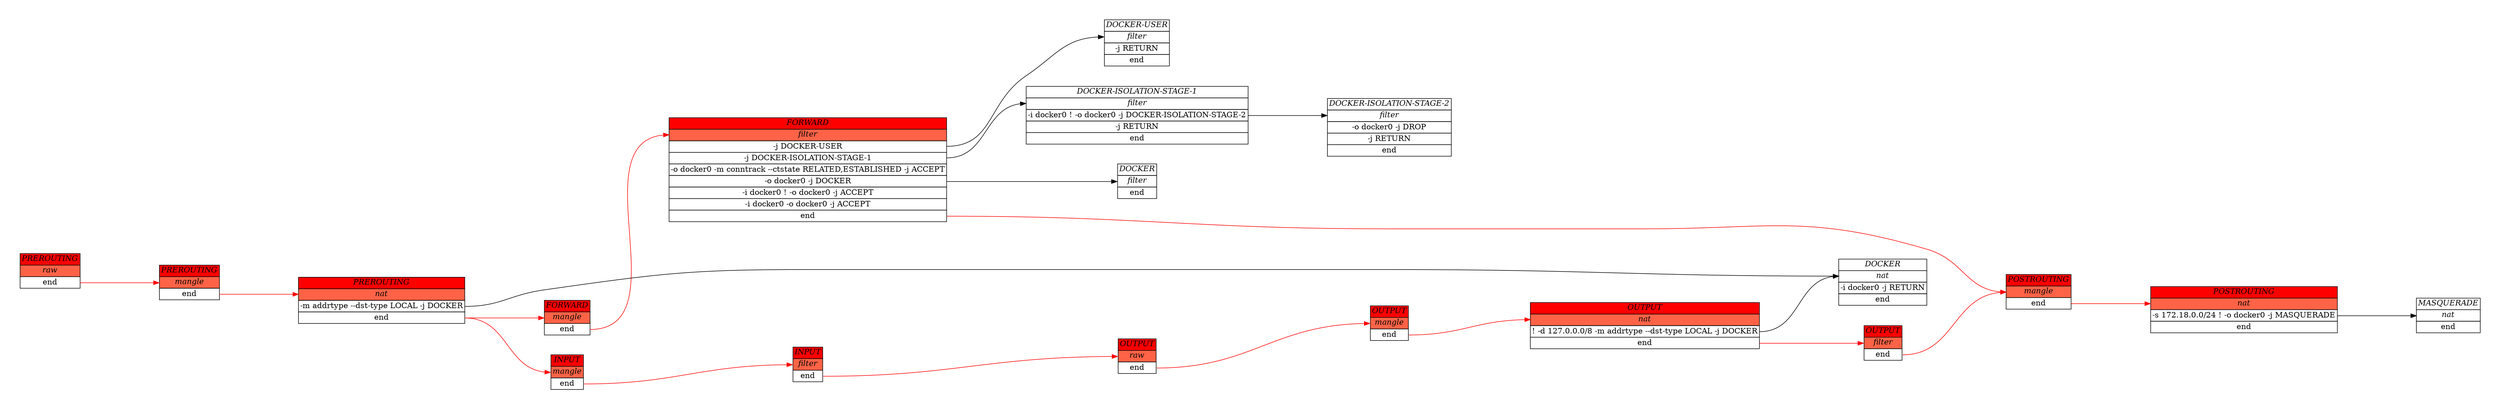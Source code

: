 digraph {
    graph [pad="0.5", nodesep="0.5", ranksep="2"];
    node [shape=plain]
    rankdir=LR;

filter_DOCKERUSER [label=<<table border="0" cellborder="1" cellspacing="0">
  <tr><td><i>DOCKER-USER</i></td></tr>
  <tr><td port="begin"><i>filter</i></td></tr>
  <tr><td port="rule_0">-j RETURN</td></tr>
  <tr><td port="end">end</td></tr>
</table>>];
filter_DOCKERISOLATIONSTAGE1 [label=<<table border="0" cellborder="1" cellspacing="0">
  <tr><td><i>DOCKER-ISOLATION-STAGE-1</i></td></tr>
  <tr><td port="begin"><i>filter</i></td></tr>
  <tr><td port="rule_0">-i docker0 ! -o docker0 -j DOCKER-ISOLATION-STAGE-2</td></tr>
  <tr><td port="rule_1">-j RETURN</td></tr>
  <tr><td port="end">end</td></tr>
</table>>];
filter_DOCKERISOLATIONSTAGE2 [label=<<table border="0" cellborder="1" cellspacing="0">
  <tr><td><i>DOCKER-ISOLATION-STAGE-2</i></td></tr>
  <tr><td port="begin"><i>filter</i></td></tr>
  <tr><td port="rule_0">-o docker0 -j DROP</td></tr>
  <tr><td port="rule_1">-j RETURN</td></tr>
  <tr><td port="end">end</td></tr>
</table>>];
filter_OUTPUT [label=<<table border="0" cellborder="1" cellspacing="0">
  <tr><td bgcolor="red"><i>OUTPUT</i></td></tr>
  <tr><td port="begin" bgcolor="tomato"><i>filter</i></td></tr>
  <tr><td port="end">end</td></tr>
</table>>];
filter_FORWARD [label=<<table border="0" cellborder="1" cellspacing="0">
  <tr><td bgcolor="red"><i>FORWARD</i></td></tr>
  <tr><td port="begin" bgcolor="tomato"><i>filter</i></td></tr>
  <tr><td port="rule_0">-j DOCKER-USER</td></tr>
  <tr><td port="rule_1">-j DOCKER-ISOLATION-STAGE-1</td></tr>
  <tr><td port="rule_2">-o docker0 -m conntrack --ctstate RELATED,ESTABLISHED -j ACCEPT</td></tr>
  <tr><td port="rule_3">-o docker0 -j DOCKER</td></tr>
  <tr><td port="rule_4">-i docker0 ! -o docker0 -j ACCEPT</td></tr>
  <tr><td port="rule_5">-i docker0 -o docker0 -j ACCEPT</td></tr>
  <tr><td port="end">end</td></tr>
</table>>];
filter_INPUT [label=<<table border="0" cellborder="1" cellspacing="0">
  <tr><td bgcolor="red"><i>INPUT</i></td></tr>
  <tr><td port="begin" bgcolor="tomato"><i>filter</i></td></tr>
  <tr><td port="end">end</td></tr>
</table>>];
filter_DOCKER [label=<<table border="0" cellborder="1" cellspacing="0">
  <tr><td><i>DOCKER</i></td></tr>
  <tr><td port="begin"><i>filter</i></td></tr>
  <tr><td port="end">end</td></tr>
</table>>];
raw_OUTPUT [label=<<table border="0" cellborder="1" cellspacing="0">
  <tr><td bgcolor="red"><i>OUTPUT</i></td></tr>
  <tr><td port="begin" bgcolor="tomato"><i>raw</i></td></tr>
  <tr><td port="end">end</td></tr>
</table>>];
raw_PREROUTING [label=<<table border="0" cellborder="1" cellspacing="0">
  <tr><td bgcolor="red"><i>PREROUTING</i></td></tr>
  <tr><td port="begin" bgcolor="tomato"><i>raw</i></td></tr>
  <tr><td port="end">end</td></tr>
</table>>];
mangle_FORWARD [label=<<table border="0" cellborder="1" cellspacing="0">
  <tr><td bgcolor="red"><i>FORWARD</i></td></tr>
  <tr><td port="begin" bgcolor="tomato"><i>mangle</i></td></tr>
  <tr><td port="end">end</td></tr>
</table>>];
mangle_INPUT [label=<<table border="0" cellborder="1" cellspacing="0">
  <tr><td bgcolor="red"><i>INPUT</i></td></tr>
  <tr><td port="begin" bgcolor="tomato"><i>mangle</i></td></tr>
  <tr><td port="end">end</td></tr>
</table>>];
mangle_POSTROUTING [label=<<table border="0" cellborder="1" cellspacing="0">
  <tr><td bgcolor="red"><i>POSTROUTING</i></td></tr>
  <tr><td port="begin" bgcolor="tomato"><i>mangle</i></td></tr>
  <tr><td port="end">end</td></tr>
</table>>];
mangle_PREROUTING [label=<<table border="0" cellborder="1" cellspacing="0">
  <tr><td bgcolor="red"><i>PREROUTING</i></td></tr>
  <tr><td port="begin" bgcolor="tomato"><i>mangle</i></td></tr>
  <tr><td port="end">end</td></tr>
</table>>];
mangle_OUTPUT [label=<<table border="0" cellborder="1" cellspacing="0">
  <tr><td bgcolor="red"><i>OUTPUT</i></td></tr>
  <tr><td port="begin" bgcolor="tomato"><i>mangle</i></td></tr>
  <tr><td port="end">end</td></tr>
</table>>];
nat_MASQUERADE [label=<<table border="0" cellborder="1" cellspacing="0">
  <tr><td><i>MASQUERADE</i></td></tr>
  <tr><td port="begin"><i>nat</i></td></tr>
  <tr><td port="end">end</td></tr>
</table>>];
nat_OUTPUT [label=<<table border="0" cellborder="1" cellspacing="0">
  <tr><td bgcolor="red"><i>OUTPUT</i></td></tr>
  <tr><td port="begin" bgcolor="tomato"><i>nat</i></td></tr>
  <tr><td port="rule_0">! -d 127.0.0.0/8 -m addrtype --dst-type LOCAL -j DOCKER</td></tr>
  <tr><td port="end">end</td></tr>
</table>>];
nat_DOCKER [label=<<table border="0" cellborder="1" cellspacing="0">
  <tr><td><i>DOCKER</i></td></tr>
  <tr><td port="begin"><i>nat</i></td></tr>
  <tr><td port="rule_0">-i docker0 -j RETURN</td></tr>
  <tr><td port="end">end</td></tr>
</table>>];
nat_PREROUTING [label=<<table border="0" cellborder="1" cellspacing="0">
  <tr><td bgcolor="red"><i>PREROUTING</i></td></tr>
  <tr><td port="begin" bgcolor="tomato"><i>nat</i></td></tr>
  <tr><td port="rule_0">-m addrtype --dst-type LOCAL -j DOCKER</td></tr>
  <tr><td port="end">end</td></tr>
</table>>];
nat_POSTROUTING [label=<<table border="0" cellborder="1" cellspacing="0">
  <tr><td bgcolor="red"><i>POSTROUTING</i></td></tr>
  <tr><td port="begin" bgcolor="tomato"><i>nat</i></td></tr>
  <tr><td port="rule_0">-s 172.18.0.0/24 ! -o docker0 -j MASQUERADE</td></tr>
  <tr><td port="end">end</td></tr>
</table>>];
filter_DOCKERISOLATIONSTAGE1:rule_0 -> filter_DOCKERISOLATIONSTAGE2:begin;
filter_FORWARD:rule_0 -> filter_DOCKERUSER:begin;
filter_FORWARD:rule_1 -> filter_DOCKERISOLATIONSTAGE1:begin;
filter_FORWARD:rule_3 -> filter_DOCKER:begin;
nat_OUTPUT:rule_0 -> nat_DOCKER:begin;
nat_PREROUTING:rule_0 -> nat_DOCKER:begin;
nat_POSTROUTING:rule_0 -> nat_MASQUERADE:begin;
raw_PREROUTING:end -> mangle_PREROUTING:begin [color=red];
mangle_PREROUTING:end -> nat_PREROUTING:begin [color=red];
nat_PREROUTING:end -> mangle_INPUT:begin [color=red];
mangle_INPUT:end -> filter_INPUT:begin [color=red];
filter_INPUT:end -> raw_OUTPUT:begin [color=red];
raw_OUTPUT:end -> mangle_OUTPUT:begin [color=red];
mangle_OUTPUT:end -> nat_OUTPUT:begin [color=red];
nat_OUTPUT:end -> filter_OUTPUT:begin [color=red];
filter_OUTPUT:end -> mangle_POSTROUTING:begin [color=red];
mangle_POSTROUTING:end -> nat_POSTROUTING:begin [color=red];
nat_PREROUTING:end -> mangle_FORWARD:begin [color=red];
mangle_FORWARD:end -> filter_FORWARD:begin [color=red];
filter_FORWARD:end -> mangle_POSTROUTING:begin [color=red];

}
